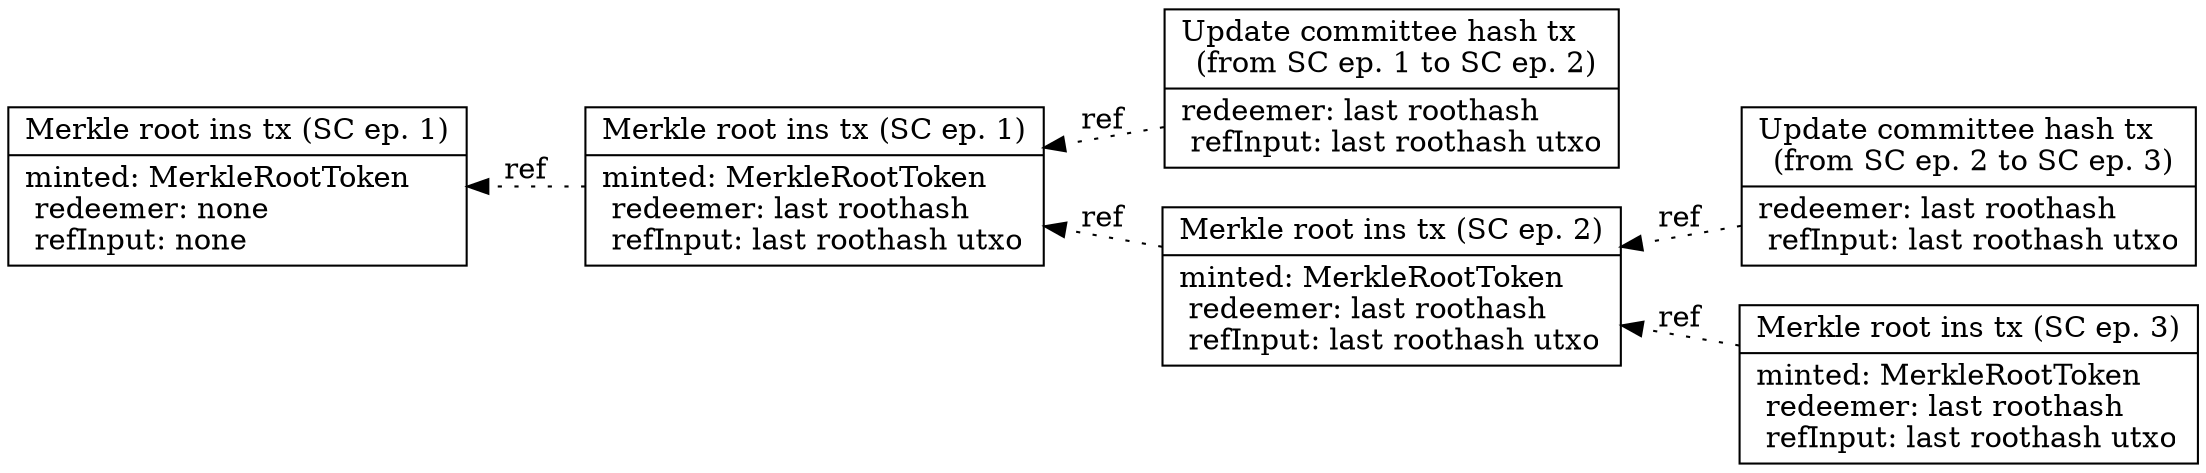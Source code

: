 strict digraph {
  rankdir="RL"

  node [shape=record]

  mRoot1 [label =
    "Merkle root ins tx (SC ep. 1) |
      minted: MerkleRootToken\l
      redeemer: none\l
      refInput: none\l
    "]

  mRoot2 [label =
    "Merkle root ins tx (SC ep. 1) |
      minted: MerkleRootToken\l
      redeemer: last roothash\l
      refInput: last roothash utxo\l
    "]

  cHashUpd1 [label =
    "Update committee hash tx\l
      (from SC ep. 1 to SC ep. 2) |
      redeemer: last roothash\l
      refInput: last roothash utxo\l
    "]

  mRoot3 [label =
    "Merkle root ins tx (SC ep. 2) |
      minted: MerkleRootToken\l
      redeemer: last roothash\l
      refInput: last roothash utxo\l
    "]

  cHashUpd2 [label =
    "Update committee hash tx\l
      (from SC ep. 2 to SC ep. 3) |
      redeemer: last roothash\l
      refInput: last roothash utxo\l
    "]

  mRoot4 [label =
    "Merkle root ins tx (SC ep. 3) |
      minted: MerkleRootToken\l
      redeemer: last roothash\l
      refInput: last roothash utxo\l
    "]

  mRoot4 -> mRoot3 -> mRoot2 -> mRoot1 [label = "ref", style = dotted]
  cHashUpd1 -> mRoot2 [label = "ref", style = dotted]
  cHashUpd2 -> mRoot3 [label = "ref", style = dotted]
}

